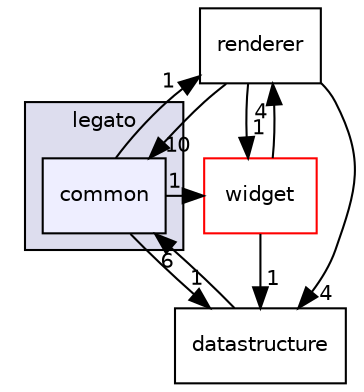 digraph "C:/Harmony3/gfx/middleware/legato/library/src/gfx/legato/common" {
  compound=true
  node [ fontsize="10", fontname="Helvetica"];
  edge [ labelfontsize="10", labelfontname="Helvetica"];
  subgraph clusterdir_35ffb77fc2d7021c49b72bf388ac031b {
    graph [ bgcolor="#ddddee", pencolor="black", label="legato" fontname="Helvetica", fontsize="10", URL="dir_35ffb77fc2d7021c49b72bf388ac031b.html"]
  dir_fa88ddc64ba904bf53a6551717c775a1 [shape=box, label="common", style="filled", fillcolor="#eeeeff", pencolor="black", URL="dir_fa88ddc64ba904bf53a6551717c775a1.html"];
  }
  dir_4c60f47fe0f5da8efc76de03351e9412 [shape=box label="renderer" URL="dir_4c60f47fe0f5da8efc76de03351e9412.html"];
  dir_7e06156a3e1f5a20cddadcb49c448a41 [shape=box label="widget" fillcolor="white" style="filled" color="red" URL="dir_7e06156a3e1f5a20cddadcb49c448a41.html"];
  dir_4a8b1f4e146e8750ea71e3585796a1da [shape=box label="datastructure" URL="dir_4a8b1f4e146e8750ea71e3585796a1da.html"];
  dir_4c60f47fe0f5da8efc76de03351e9412->dir_7e06156a3e1f5a20cddadcb49c448a41 [headlabel="1", labeldistance=1.5 headhref="dir_000060_000062.html"];
  dir_4c60f47fe0f5da8efc76de03351e9412->dir_fa88ddc64ba904bf53a6551717c775a1 [headlabel="10", labeldistance=1.5 headhref="dir_000060_000051.html"];
  dir_4c60f47fe0f5da8efc76de03351e9412->dir_4a8b1f4e146e8750ea71e3585796a1da [headlabel="4", labeldistance=1.5 headhref="dir_000060_000053.html"];
  dir_7e06156a3e1f5a20cddadcb49c448a41->dir_4c60f47fe0f5da8efc76de03351e9412 [headlabel="4", labeldistance=1.5 headhref="dir_000062_000060.html"];
  dir_7e06156a3e1f5a20cddadcb49c448a41->dir_4a8b1f4e146e8750ea71e3585796a1da [headlabel="1", labeldistance=1.5 headhref="dir_000062_000053.html"];
  dir_fa88ddc64ba904bf53a6551717c775a1->dir_4c60f47fe0f5da8efc76de03351e9412 [headlabel="1", labeldistance=1.5 headhref="dir_000051_000060.html"];
  dir_fa88ddc64ba904bf53a6551717c775a1->dir_7e06156a3e1f5a20cddadcb49c448a41 [headlabel="1", labeldistance=1.5 headhref="dir_000051_000062.html"];
  dir_fa88ddc64ba904bf53a6551717c775a1->dir_4a8b1f4e146e8750ea71e3585796a1da [headlabel="1", labeldistance=1.5 headhref="dir_000051_000053.html"];
  dir_4a8b1f4e146e8750ea71e3585796a1da->dir_fa88ddc64ba904bf53a6551717c775a1 [headlabel="6", labeldistance=1.5 headhref="dir_000053_000051.html"];
}
